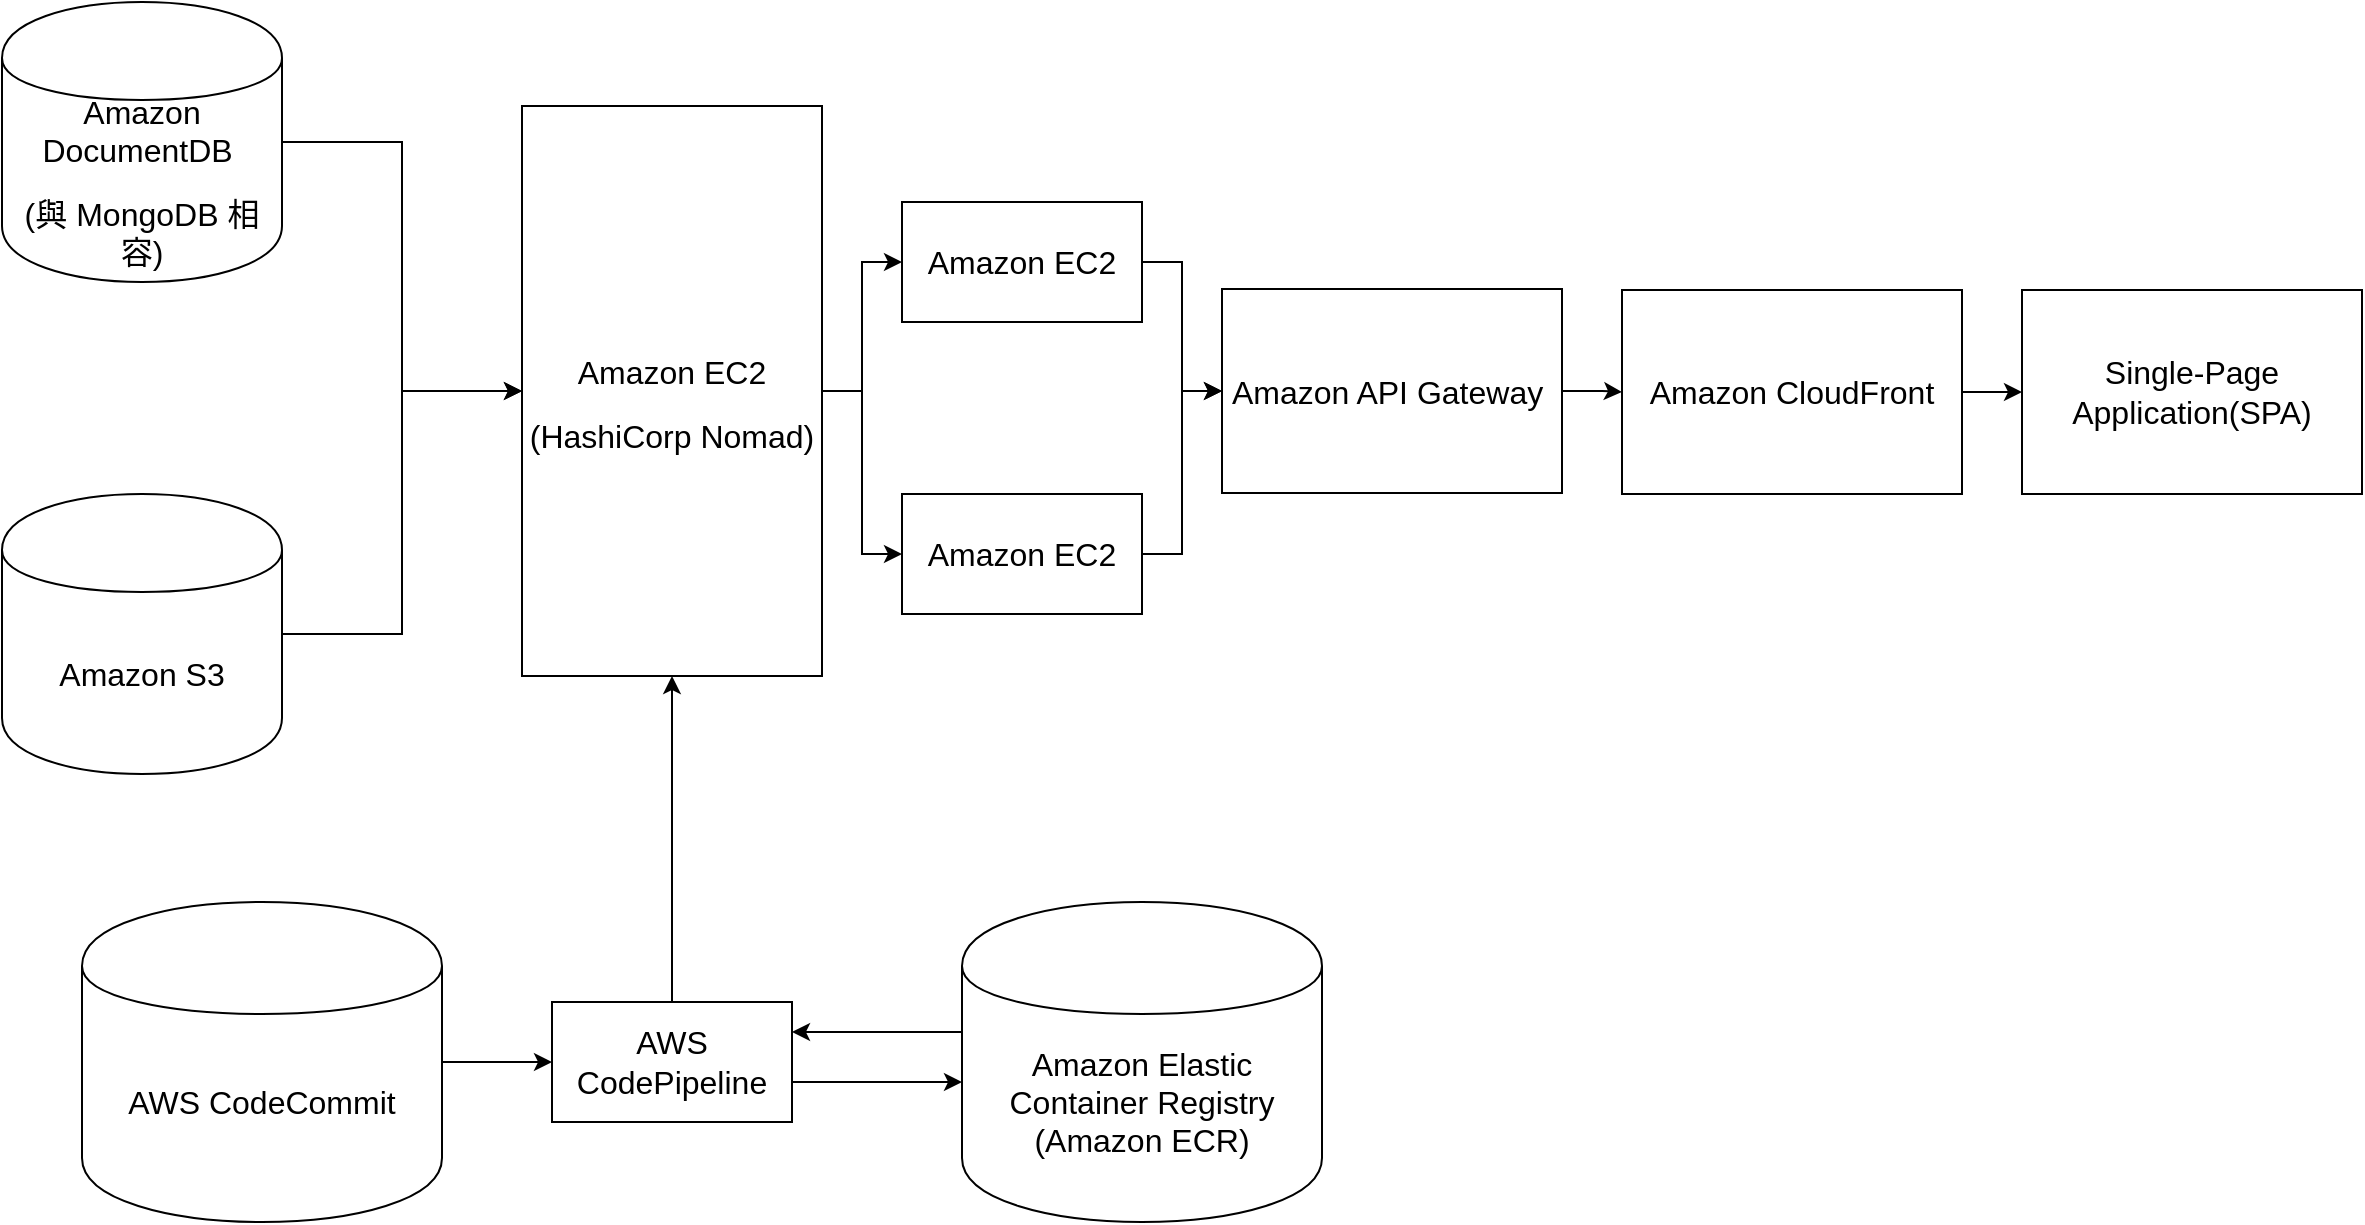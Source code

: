 <mxfile version="12.1.3" type="device" pages="1"><diagram id="hA5BKld9bZo5446D0Zrn" name="Page-1"><mxGraphModel dx="1422" dy="713" grid="1" gridSize="10" guides="1" tooltips="1" connect="1" arrows="1" fold="1" page="1" pageScale="1" pageWidth="827" pageHeight="1169" math="0" shadow="0"><root><mxCell id="0"/><mxCell id="1" parent="0"/><mxCell id="oJ6kXF2YqcK1hhMZ66R3-24" value="" style="edgeStyle=orthogonalEdgeStyle;rounded=0;orthogonalLoop=1;jettySize=auto;html=1;" parent="1" source="oJ6kXF2YqcK1hhMZ66R3-17" target="oJ6kXF2YqcK1hhMZ66R3-23" edge="1"><mxGeometry relative="1" as="geometry"/></mxCell><mxCell id="oJ6kXF2YqcK1hhMZ66R3-17" value="&lt;span lang=&quot;EN-US&quot; style=&quot;font-size: 12.0pt ; font-family: &amp;#34;微軟正黑體&amp;#34; , sans-serif&quot;&gt;Amazon API Gateway&amp;nbsp;&lt;/span&gt;" style="rounded=0;whiteSpace=wrap;html=1;" parent="1" vertex="1"><mxGeometry x="660" y="153.5" width="170" height="102" as="geometry"/></mxCell><mxCell id="oJ6kXF2YqcK1hhMZ66R3-26" value="" style="edgeStyle=orthogonalEdgeStyle;rounded=0;orthogonalLoop=1;jettySize=auto;html=1;" parent="1" source="oJ6kXF2YqcK1hhMZ66R3-23" target="oJ6kXF2YqcK1hhMZ66R3-25" edge="1"><mxGeometry relative="1" as="geometry"/></mxCell><mxCell id="oJ6kXF2YqcK1hhMZ66R3-23" value="&lt;span lang=&quot;EN-US&quot; style=&quot;font-size: 12.0pt ; font-family: &amp;#34;微軟正黑體&amp;#34; , sans-serif&quot;&gt;Amazon CloudFront&lt;/span&gt;" style="rounded=0;whiteSpace=wrap;html=1;" parent="1" vertex="1"><mxGeometry x="860" y="154" width="170" height="102" as="geometry"/></mxCell><mxCell id="oJ6kXF2YqcK1hhMZ66R3-25" value="&lt;span lang=&quot;EN-US&quot; style=&quot;font-size: 12.0pt ; font-family: &amp;#34;微軟正黑體&amp;#34; , sans-serif&quot;&gt;Single-Page Application(SPA)&lt;/span&gt;" style="rounded=0;whiteSpace=wrap;html=1;" parent="1" vertex="1"><mxGeometry x="1060" y="154" width="170" height="102" as="geometry"/></mxCell><mxCell id="2VpM0F6Kyq2uO82qXyhV-15" style="edgeStyle=orthogonalEdgeStyle;rounded=0;orthogonalLoop=1;jettySize=auto;html=1;" edge="1" parent="1" source="2VpM0F6Kyq2uO82qXyhV-1" target="2VpM0F6Kyq2uO82qXyhV-14"><mxGeometry relative="1" as="geometry"/></mxCell><mxCell id="2VpM0F6Kyq2uO82qXyhV-1" value="&lt;span lang=&quot;EN-US&quot; style=&quot;font-size: 12.0pt ; font-family: &amp;#34;微軟正黑體&amp;#34; , sans-serif&quot;&gt;AWS CodeCommit&lt;/span&gt;" style="shape=cylinder;whiteSpace=wrap;html=1;boundedLbl=1;backgroundOutline=1;" vertex="1" parent="1"><mxGeometry x="90" y="460" width="180" height="160" as="geometry"/></mxCell><mxCell id="2VpM0F6Kyq2uO82qXyhV-21" style="edgeStyle=orthogonalEdgeStyle;rounded=0;orthogonalLoop=1;jettySize=auto;html=1;entryX=1;entryY=0.25;entryDx=0;entryDy=0;" edge="1" parent="1" source="2VpM0F6Kyq2uO82qXyhV-8" target="2VpM0F6Kyq2uO82qXyhV-14"><mxGeometry relative="1" as="geometry"><Array as="points"><mxPoint x="510" y="525"/><mxPoint x="510" y="525"/></Array></mxGeometry></mxCell><mxCell id="2VpM0F6Kyq2uO82qXyhV-8" value="&lt;span lang=&quot;EN-US&quot; style=&quot;font-size: 12.0pt ; font-family: &amp;#34;微軟正黑體&amp;#34; , sans-serif&quot;&gt;Amazon Elastic Container Registry (Amazon ECR)&lt;/span&gt;" style="shape=cylinder;whiteSpace=wrap;html=1;boundedLbl=1;backgroundOutline=1;" vertex="1" parent="1"><mxGeometry x="530" y="460" width="180" height="160" as="geometry"/></mxCell><mxCell id="2VpM0F6Kyq2uO82qXyhV-12" style="edgeStyle=orthogonalEdgeStyle;rounded=0;orthogonalLoop=1;jettySize=auto;html=1;entryX=0;entryY=0.5;entryDx=0;entryDy=0;" edge="1" parent="1" source="2VpM0F6Kyq2uO82qXyhV-2" target="2VpM0F6Kyq2uO82qXyhV-10"><mxGeometry relative="1" as="geometry"/></mxCell><mxCell id="2VpM0F6Kyq2uO82qXyhV-2" value="&lt;span style=&quot;font-family: , sans-serif ; font-size: 16px ; white-space: normal&quot;&gt;Amazon S3&lt;/span&gt;" style="shape=cylinder;whiteSpace=wrap;html=1;boundedLbl=1;backgroundOutline=1;" vertex="1" parent="1"><mxGeometry x="50" y="256" width="140" height="140" as="geometry"/></mxCell><mxCell id="2VpM0F6Kyq2uO82qXyhV-13" style="edgeStyle=orthogonalEdgeStyle;rounded=0;orthogonalLoop=1;jettySize=auto;html=1;" edge="1" parent="1" source="2VpM0F6Kyq2uO82qXyhV-3" target="2VpM0F6Kyq2uO82qXyhV-10"><mxGeometry relative="1" as="geometry"/></mxCell><mxCell id="2VpM0F6Kyq2uO82qXyhV-3" value="&lt;p class=&quot;MsoCaption&quot;&gt;&lt;span lang=&quot;EN-US&quot; style=&quot;font-size: 12pt ; font-family: , sans-serif&quot;&gt;Amazon DocumentDB&amp;nbsp;&lt;/span&gt;&lt;/p&gt;&lt;p class=&quot;MsoCaption&quot;&gt;&lt;span lang=&quot;EN-US&quot; style=&quot;font-size: 12pt ; font-family: , sans-serif&quot;&gt;(&lt;/span&gt;&lt;span style=&quot;font-size: 12pt ; font-family: , sans-serif&quot;&gt;與&lt;span lang=&quot;EN-US&quot;&gt;&amp;nbsp;MongoDB&amp;nbsp;&lt;/span&gt;相容&lt;span lang=&quot;EN-US&quot;&gt;)&lt;/span&gt;&lt;/span&gt;&lt;/p&gt;" style="shape=cylinder;whiteSpace=wrap;html=1;boundedLbl=1;backgroundOutline=1;" vertex="1" parent="1"><mxGeometry x="50" y="10" width="140" height="140" as="geometry"/></mxCell><mxCell id="2VpM0F6Kyq2uO82qXyhV-26" style="edgeStyle=orthogonalEdgeStyle;rounded=0;orthogonalLoop=1;jettySize=auto;html=1;entryX=0;entryY=0.5;entryDx=0;entryDy=0;" edge="1" parent="1" source="2VpM0F6Kyq2uO82qXyhV-10" target="2VpM0F6Kyq2uO82qXyhV-24"><mxGeometry relative="1" as="geometry"/></mxCell><mxCell id="2VpM0F6Kyq2uO82qXyhV-27" style="edgeStyle=orthogonalEdgeStyle;rounded=0;orthogonalLoop=1;jettySize=auto;html=1;entryX=0;entryY=0.5;entryDx=0;entryDy=0;" edge="1" parent="1" source="2VpM0F6Kyq2uO82qXyhV-10" target="2VpM0F6Kyq2uO82qXyhV-25"><mxGeometry relative="1" as="geometry"/></mxCell><mxCell id="2VpM0F6Kyq2uO82qXyhV-10" value="&lt;p class=&quot;MsoNormal&quot;&gt;&lt;span style=&quot;font-family: , sans-serif ; font-size: 16px&quot;&gt;Amazon EC2&lt;/span&gt;&lt;/p&gt;&lt;span style=&quot;font-size: 16px&quot;&gt;(HashiCorp Nomad)&lt;/span&gt;" style="rounded=0;whiteSpace=wrap;html=1;" vertex="1" parent="1"><mxGeometry x="310" y="62" width="150" height="285" as="geometry"/></mxCell><mxCell id="2VpM0F6Kyq2uO82qXyhV-16" value="" style="edgeStyle=orthogonalEdgeStyle;rounded=0;orthogonalLoop=1;jettySize=auto;html=1;" edge="1" parent="1" source="2VpM0F6Kyq2uO82qXyhV-14" target="2VpM0F6Kyq2uO82qXyhV-8"><mxGeometry relative="1" as="geometry"><Array as="points"><mxPoint x="500" y="550"/><mxPoint x="500" y="550"/></Array></mxGeometry></mxCell><mxCell id="2VpM0F6Kyq2uO82qXyhV-18" style="edgeStyle=orthogonalEdgeStyle;rounded=0;orthogonalLoop=1;jettySize=auto;html=1;entryX=0.5;entryY=1;entryDx=0;entryDy=0;" edge="1" parent="1" source="2VpM0F6Kyq2uO82qXyhV-14" target="2VpM0F6Kyq2uO82qXyhV-10"><mxGeometry relative="1" as="geometry"/></mxCell><mxCell id="2VpM0F6Kyq2uO82qXyhV-14" value="&lt;span lang=&quot;EN-US&quot; style=&quot;font-size: 12.0pt ; font-family: &amp;#34;微軟正黑體&amp;#34; , sans-serif&quot;&gt;AWS CodePipeline&lt;/span&gt;" style="rounded=0;whiteSpace=wrap;html=1;" vertex="1" parent="1"><mxGeometry x="325" y="510" width="120" height="60" as="geometry"/></mxCell><mxCell id="2VpM0F6Kyq2uO82qXyhV-28" style="edgeStyle=orthogonalEdgeStyle;rounded=0;orthogonalLoop=1;jettySize=auto;html=1;" edge="1" parent="1" source="2VpM0F6Kyq2uO82qXyhV-24" target="oJ6kXF2YqcK1hhMZ66R3-17"><mxGeometry relative="1" as="geometry"/></mxCell><mxCell id="2VpM0F6Kyq2uO82qXyhV-24" value="&lt;span lang=&quot;EN-US&quot; style=&quot;font-size: 12.0pt ; font-family: &amp;#34;微軟正黑體&amp;#34; , sans-serif&quot;&gt;Amazon EC2&lt;/span&gt;" style="rounded=0;whiteSpace=wrap;html=1;" vertex="1" parent="1"><mxGeometry x="500" y="110" width="120" height="60" as="geometry"/></mxCell><mxCell id="2VpM0F6Kyq2uO82qXyhV-31" style="edgeStyle=orthogonalEdgeStyle;rounded=0;orthogonalLoop=1;jettySize=auto;html=1;entryX=0;entryY=0.5;entryDx=0;entryDy=0;" edge="1" parent="1" source="2VpM0F6Kyq2uO82qXyhV-25" target="oJ6kXF2YqcK1hhMZ66R3-17"><mxGeometry relative="1" as="geometry"/></mxCell><mxCell id="2VpM0F6Kyq2uO82qXyhV-25" value="&lt;span lang=&quot;EN-US&quot; style=&quot;font-size: 12.0pt ; font-family: &amp;#34;微軟正黑體&amp;#34; , sans-serif&quot;&gt;Amazon EC2&lt;/span&gt;" style="rounded=0;whiteSpace=wrap;html=1;" vertex="1" parent="1"><mxGeometry x="500" y="256" width="120" height="60" as="geometry"/></mxCell></root></mxGraphModel></diagram></mxfile>